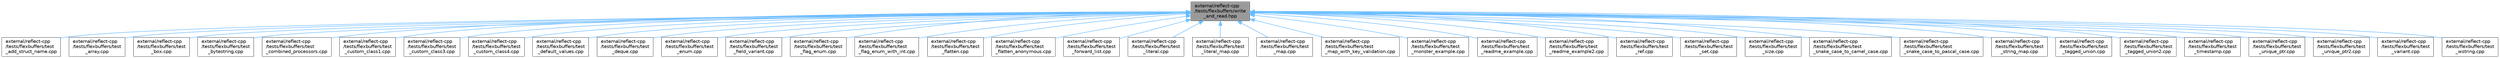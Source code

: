 digraph "external/reflect-cpp/tests/flexbuffers/write_and_read.hpp"
{
 // LATEX_PDF_SIZE
  bgcolor="transparent";
  edge [fontname=Helvetica,fontsize=10,labelfontname=Helvetica,labelfontsize=10];
  node [fontname=Helvetica,fontsize=10,shape=box,height=0.2,width=0.4];
  Node1 [id="Node000001",label="external/reflect-cpp\l/tests/flexbuffers/write\l_and_read.hpp",height=0.2,width=0.4,color="gray40", fillcolor="grey60", style="filled", fontcolor="black",tooltip=" "];
  Node1 -> Node2 [id="edge1_Node000001_Node000002",dir="back",color="steelblue1",style="solid",tooltip=" "];
  Node2 [id="Node000002",label="external/reflect-cpp\l/tests/flexbuffers/test\l_add_struct_name.cpp",height=0.2,width=0.4,color="grey40", fillcolor="white", style="filled",URL="$flexbuffers_2test__add__struct__name_8cpp.html",tooltip=" "];
  Node1 -> Node3 [id="edge2_Node000001_Node000003",dir="back",color="steelblue1",style="solid",tooltip=" "];
  Node3 [id="Node000003",label="external/reflect-cpp\l/tests/flexbuffers/test\l_array.cpp",height=0.2,width=0.4,color="grey40", fillcolor="white", style="filled",URL="$flexbuffers_2test__array_8cpp.html",tooltip=" "];
  Node1 -> Node4 [id="edge3_Node000001_Node000004",dir="back",color="steelblue1",style="solid",tooltip=" "];
  Node4 [id="Node000004",label="external/reflect-cpp\l/tests/flexbuffers/test\l_box.cpp",height=0.2,width=0.4,color="grey40", fillcolor="white", style="filled",URL="$flexbuffers_2test__box_8cpp.html",tooltip=" "];
  Node1 -> Node5 [id="edge4_Node000001_Node000005",dir="back",color="steelblue1",style="solid",tooltip=" "];
  Node5 [id="Node000005",label="external/reflect-cpp\l/tests/flexbuffers/test\l_bytestring.cpp",height=0.2,width=0.4,color="grey40", fillcolor="white", style="filled",URL="$flexbuffers_2test__bytestring_8cpp.html",tooltip=" "];
  Node1 -> Node6 [id="edge5_Node000001_Node000006",dir="back",color="steelblue1",style="solid",tooltip=" "];
  Node6 [id="Node000006",label="external/reflect-cpp\l/tests/flexbuffers/test\l_combined_processors.cpp",height=0.2,width=0.4,color="grey40", fillcolor="white", style="filled",URL="$flexbuffers_2test__combined__processors_8cpp.html",tooltip=" "];
  Node1 -> Node7 [id="edge6_Node000001_Node000007",dir="back",color="steelblue1",style="solid",tooltip=" "];
  Node7 [id="Node000007",label="external/reflect-cpp\l/tests/flexbuffers/test\l_custom_class1.cpp",height=0.2,width=0.4,color="grey40", fillcolor="white", style="filled",URL="$flexbuffers_2test__custom__class1_8cpp.html",tooltip=" "];
  Node1 -> Node8 [id="edge7_Node000001_Node000008",dir="back",color="steelblue1",style="solid",tooltip=" "];
  Node8 [id="Node000008",label="external/reflect-cpp\l/tests/flexbuffers/test\l_custom_class3.cpp",height=0.2,width=0.4,color="grey40", fillcolor="white", style="filled",URL="$flexbuffers_2test__custom__class3_8cpp.html",tooltip=" "];
  Node1 -> Node9 [id="edge8_Node000001_Node000009",dir="back",color="steelblue1",style="solid",tooltip=" "];
  Node9 [id="Node000009",label="external/reflect-cpp\l/tests/flexbuffers/test\l_custom_class4.cpp",height=0.2,width=0.4,color="grey40", fillcolor="white", style="filled",URL="$flexbuffers_2test__custom__class4_8cpp.html",tooltip=" "];
  Node1 -> Node10 [id="edge9_Node000001_Node000010",dir="back",color="steelblue1",style="solid",tooltip=" "];
  Node10 [id="Node000010",label="external/reflect-cpp\l/tests/flexbuffers/test\l_default_values.cpp",height=0.2,width=0.4,color="grey40", fillcolor="white", style="filled",URL="$flexbuffers_2test__default__values_8cpp.html",tooltip=" "];
  Node1 -> Node11 [id="edge10_Node000001_Node000011",dir="back",color="steelblue1",style="solid",tooltip=" "];
  Node11 [id="Node000011",label="external/reflect-cpp\l/tests/flexbuffers/test\l_deque.cpp",height=0.2,width=0.4,color="grey40", fillcolor="white", style="filled",URL="$flexbuffers_2test__deque_8cpp.html",tooltip=" "];
  Node1 -> Node12 [id="edge11_Node000001_Node000012",dir="back",color="steelblue1",style="solid",tooltip=" "];
  Node12 [id="Node000012",label="external/reflect-cpp\l/tests/flexbuffers/test\l_enum.cpp",height=0.2,width=0.4,color="grey40", fillcolor="white", style="filled",URL="$flexbuffers_2test__enum_8cpp.html",tooltip=" "];
  Node1 -> Node13 [id="edge12_Node000001_Node000013",dir="back",color="steelblue1",style="solid",tooltip=" "];
  Node13 [id="Node000013",label="external/reflect-cpp\l/tests/flexbuffers/test\l_field_variant.cpp",height=0.2,width=0.4,color="grey40", fillcolor="white", style="filled",URL="$flexbuffers_2test__field__variant_8cpp.html",tooltip=" "];
  Node1 -> Node14 [id="edge13_Node000001_Node000014",dir="back",color="steelblue1",style="solid",tooltip=" "];
  Node14 [id="Node000014",label="external/reflect-cpp\l/tests/flexbuffers/test\l_flag_enum.cpp",height=0.2,width=0.4,color="grey40", fillcolor="white", style="filled",URL="$flexbuffers_2test__flag__enum_8cpp.html",tooltip=" "];
  Node1 -> Node15 [id="edge14_Node000001_Node000015",dir="back",color="steelblue1",style="solid",tooltip=" "];
  Node15 [id="Node000015",label="external/reflect-cpp\l/tests/flexbuffers/test\l_flag_enum_with_int.cpp",height=0.2,width=0.4,color="grey40", fillcolor="white", style="filled",URL="$flexbuffers_2test__flag__enum__with__int_8cpp.html",tooltip=" "];
  Node1 -> Node16 [id="edge15_Node000001_Node000016",dir="back",color="steelblue1",style="solid",tooltip=" "];
  Node16 [id="Node000016",label="external/reflect-cpp\l/tests/flexbuffers/test\l_flatten.cpp",height=0.2,width=0.4,color="grey40", fillcolor="white", style="filled",URL="$flexbuffers_2test__flatten_8cpp.html",tooltip=" "];
  Node1 -> Node17 [id="edge16_Node000001_Node000017",dir="back",color="steelblue1",style="solid",tooltip=" "];
  Node17 [id="Node000017",label="external/reflect-cpp\l/tests/flexbuffers/test\l_flatten_anonymous.cpp",height=0.2,width=0.4,color="grey40", fillcolor="white", style="filled",URL="$flexbuffers_2test__flatten__anonymous_8cpp.html",tooltip=" "];
  Node1 -> Node18 [id="edge17_Node000001_Node000018",dir="back",color="steelblue1",style="solid",tooltip=" "];
  Node18 [id="Node000018",label="external/reflect-cpp\l/tests/flexbuffers/test\l_forward_list.cpp",height=0.2,width=0.4,color="grey40", fillcolor="white", style="filled",URL="$flexbuffers_2test__forward__list_8cpp.html",tooltip=" "];
  Node1 -> Node19 [id="edge18_Node000001_Node000019",dir="back",color="steelblue1",style="solid",tooltip=" "];
  Node19 [id="Node000019",label="external/reflect-cpp\l/tests/flexbuffers/test\l_literal.cpp",height=0.2,width=0.4,color="grey40", fillcolor="white", style="filled",URL="$flexbuffers_2test__literal_8cpp.html",tooltip=" "];
  Node1 -> Node20 [id="edge19_Node000001_Node000020",dir="back",color="steelblue1",style="solid",tooltip=" "];
  Node20 [id="Node000020",label="external/reflect-cpp\l/tests/flexbuffers/test\l_literal_map.cpp",height=0.2,width=0.4,color="grey40", fillcolor="white", style="filled",URL="$flexbuffers_2test__literal__map_8cpp.html",tooltip=" "];
  Node1 -> Node21 [id="edge20_Node000001_Node000021",dir="back",color="steelblue1",style="solid",tooltip=" "];
  Node21 [id="Node000021",label="external/reflect-cpp\l/tests/flexbuffers/test\l_map.cpp",height=0.2,width=0.4,color="grey40", fillcolor="white", style="filled",URL="$flexbuffers_2test__map_8cpp.html",tooltip=" "];
  Node1 -> Node22 [id="edge21_Node000001_Node000022",dir="back",color="steelblue1",style="solid",tooltip=" "];
  Node22 [id="Node000022",label="external/reflect-cpp\l/tests/flexbuffers/test\l_map_with_key_validation.cpp",height=0.2,width=0.4,color="grey40", fillcolor="white", style="filled",URL="$flexbuffers_2test__map__with__key__validation_8cpp.html",tooltip=" "];
  Node1 -> Node23 [id="edge22_Node000001_Node000023",dir="back",color="steelblue1",style="solid",tooltip=" "];
  Node23 [id="Node000023",label="external/reflect-cpp\l/tests/flexbuffers/test\l_monster_example.cpp",height=0.2,width=0.4,color="grey40", fillcolor="white", style="filled",URL="$flexbuffers_2test__monster__example_8cpp.html",tooltip=" "];
  Node1 -> Node24 [id="edge23_Node000001_Node000024",dir="back",color="steelblue1",style="solid",tooltip=" "];
  Node24 [id="Node000024",label="external/reflect-cpp\l/tests/flexbuffers/test\l_readme_example.cpp",height=0.2,width=0.4,color="grey40", fillcolor="white", style="filled",URL="$flexbuffers_2test__readme__example_8cpp.html",tooltip=" "];
  Node1 -> Node25 [id="edge24_Node000001_Node000025",dir="back",color="steelblue1",style="solid",tooltip=" "];
  Node25 [id="Node000025",label="external/reflect-cpp\l/tests/flexbuffers/test\l_readme_example2.cpp",height=0.2,width=0.4,color="grey40", fillcolor="white", style="filled",URL="$flexbuffers_2test__readme__example2_8cpp.html",tooltip=" "];
  Node1 -> Node26 [id="edge25_Node000001_Node000026",dir="back",color="steelblue1",style="solid",tooltip=" "];
  Node26 [id="Node000026",label="external/reflect-cpp\l/tests/flexbuffers/test\l_ref.cpp",height=0.2,width=0.4,color="grey40", fillcolor="white", style="filled",URL="$flexbuffers_2test__ref_8cpp.html",tooltip=" "];
  Node1 -> Node27 [id="edge26_Node000001_Node000027",dir="back",color="steelblue1",style="solid",tooltip=" "];
  Node27 [id="Node000027",label="external/reflect-cpp\l/tests/flexbuffers/test\l_set.cpp",height=0.2,width=0.4,color="grey40", fillcolor="white", style="filled",URL="$flexbuffers_2test__set_8cpp.html",tooltip=" "];
  Node1 -> Node28 [id="edge27_Node000001_Node000028",dir="back",color="steelblue1",style="solid",tooltip=" "];
  Node28 [id="Node000028",label="external/reflect-cpp\l/tests/flexbuffers/test\l_size.cpp",height=0.2,width=0.4,color="grey40", fillcolor="white", style="filled",URL="$flexbuffers_2test__size_8cpp.html",tooltip=" "];
  Node1 -> Node29 [id="edge28_Node000001_Node000029",dir="back",color="steelblue1",style="solid",tooltip=" "];
  Node29 [id="Node000029",label="external/reflect-cpp\l/tests/flexbuffers/test\l_snake_case_to_camel_case.cpp",height=0.2,width=0.4,color="grey40", fillcolor="white", style="filled",URL="$flexbuffers_2test__snake__case__to__camel__case_8cpp.html",tooltip=" "];
  Node1 -> Node30 [id="edge29_Node000001_Node000030",dir="back",color="steelblue1",style="solid",tooltip=" "];
  Node30 [id="Node000030",label="external/reflect-cpp\l/tests/flexbuffers/test\l_snake_case_to_pascal_case.cpp",height=0.2,width=0.4,color="grey40", fillcolor="white", style="filled",URL="$flexbuffers_2test__snake__case__to__pascal__case_8cpp.html",tooltip=" "];
  Node1 -> Node31 [id="edge30_Node000001_Node000031",dir="back",color="steelblue1",style="solid",tooltip=" "];
  Node31 [id="Node000031",label="external/reflect-cpp\l/tests/flexbuffers/test\l_string_map.cpp",height=0.2,width=0.4,color="grey40", fillcolor="white", style="filled",URL="$flexbuffers_2test__string__map_8cpp.html",tooltip=" "];
  Node1 -> Node32 [id="edge31_Node000001_Node000032",dir="back",color="steelblue1",style="solid",tooltip=" "];
  Node32 [id="Node000032",label="external/reflect-cpp\l/tests/flexbuffers/test\l_tagged_union.cpp",height=0.2,width=0.4,color="grey40", fillcolor="white", style="filled",URL="$flexbuffers_2test__tagged__union_8cpp.html",tooltip=" "];
  Node1 -> Node33 [id="edge32_Node000001_Node000033",dir="back",color="steelblue1",style="solid",tooltip=" "];
  Node33 [id="Node000033",label="external/reflect-cpp\l/tests/flexbuffers/test\l_tagged_union2.cpp",height=0.2,width=0.4,color="grey40", fillcolor="white", style="filled",URL="$flexbuffers_2test__tagged__union2_8cpp.html",tooltip=" "];
  Node1 -> Node34 [id="edge33_Node000001_Node000034",dir="back",color="steelblue1",style="solid",tooltip=" "];
  Node34 [id="Node000034",label="external/reflect-cpp\l/tests/flexbuffers/test\l_timestamp.cpp",height=0.2,width=0.4,color="grey40", fillcolor="white", style="filled",URL="$flexbuffers_2test__timestamp_8cpp.html",tooltip=" "];
  Node1 -> Node35 [id="edge34_Node000001_Node000035",dir="back",color="steelblue1",style="solid",tooltip=" "];
  Node35 [id="Node000035",label="external/reflect-cpp\l/tests/flexbuffers/test\l_unique_ptr.cpp",height=0.2,width=0.4,color="grey40", fillcolor="white", style="filled",URL="$flexbuffers_2test__unique__ptr_8cpp.html",tooltip=" "];
  Node1 -> Node36 [id="edge35_Node000001_Node000036",dir="back",color="steelblue1",style="solid",tooltip=" "];
  Node36 [id="Node000036",label="external/reflect-cpp\l/tests/flexbuffers/test\l_unique_ptr2.cpp",height=0.2,width=0.4,color="grey40", fillcolor="white", style="filled",URL="$flexbuffers_2test__unique__ptr2_8cpp.html",tooltip=" "];
  Node1 -> Node37 [id="edge36_Node000001_Node000037",dir="back",color="steelblue1",style="solid",tooltip=" "];
  Node37 [id="Node000037",label="external/reflect-cpp\l/tests/flexbuffers/test\l_variant.cpp",height=0.2,width=0.4,color="grey40", fillcolor="white", style="filled",URL="$flexbuffers_2test__variant_8cpp.html",tooltip=" "];
  Node1 -> Node38 [id="edge37_Node000001_Node000038",dir="back",color="steelblue1",style="solid",tooltip=" "];
  Node38 [id="Node000038",label="external/reflect-cpp\l/tests/flexbuffers/test\l_wstring.cpp",height=0.2,width=0.4,color="grey40", fillcolor="white", style="filled",URL="$flexbuffers_2test__wstring_8cpp.html",tooltip=" "];
}
